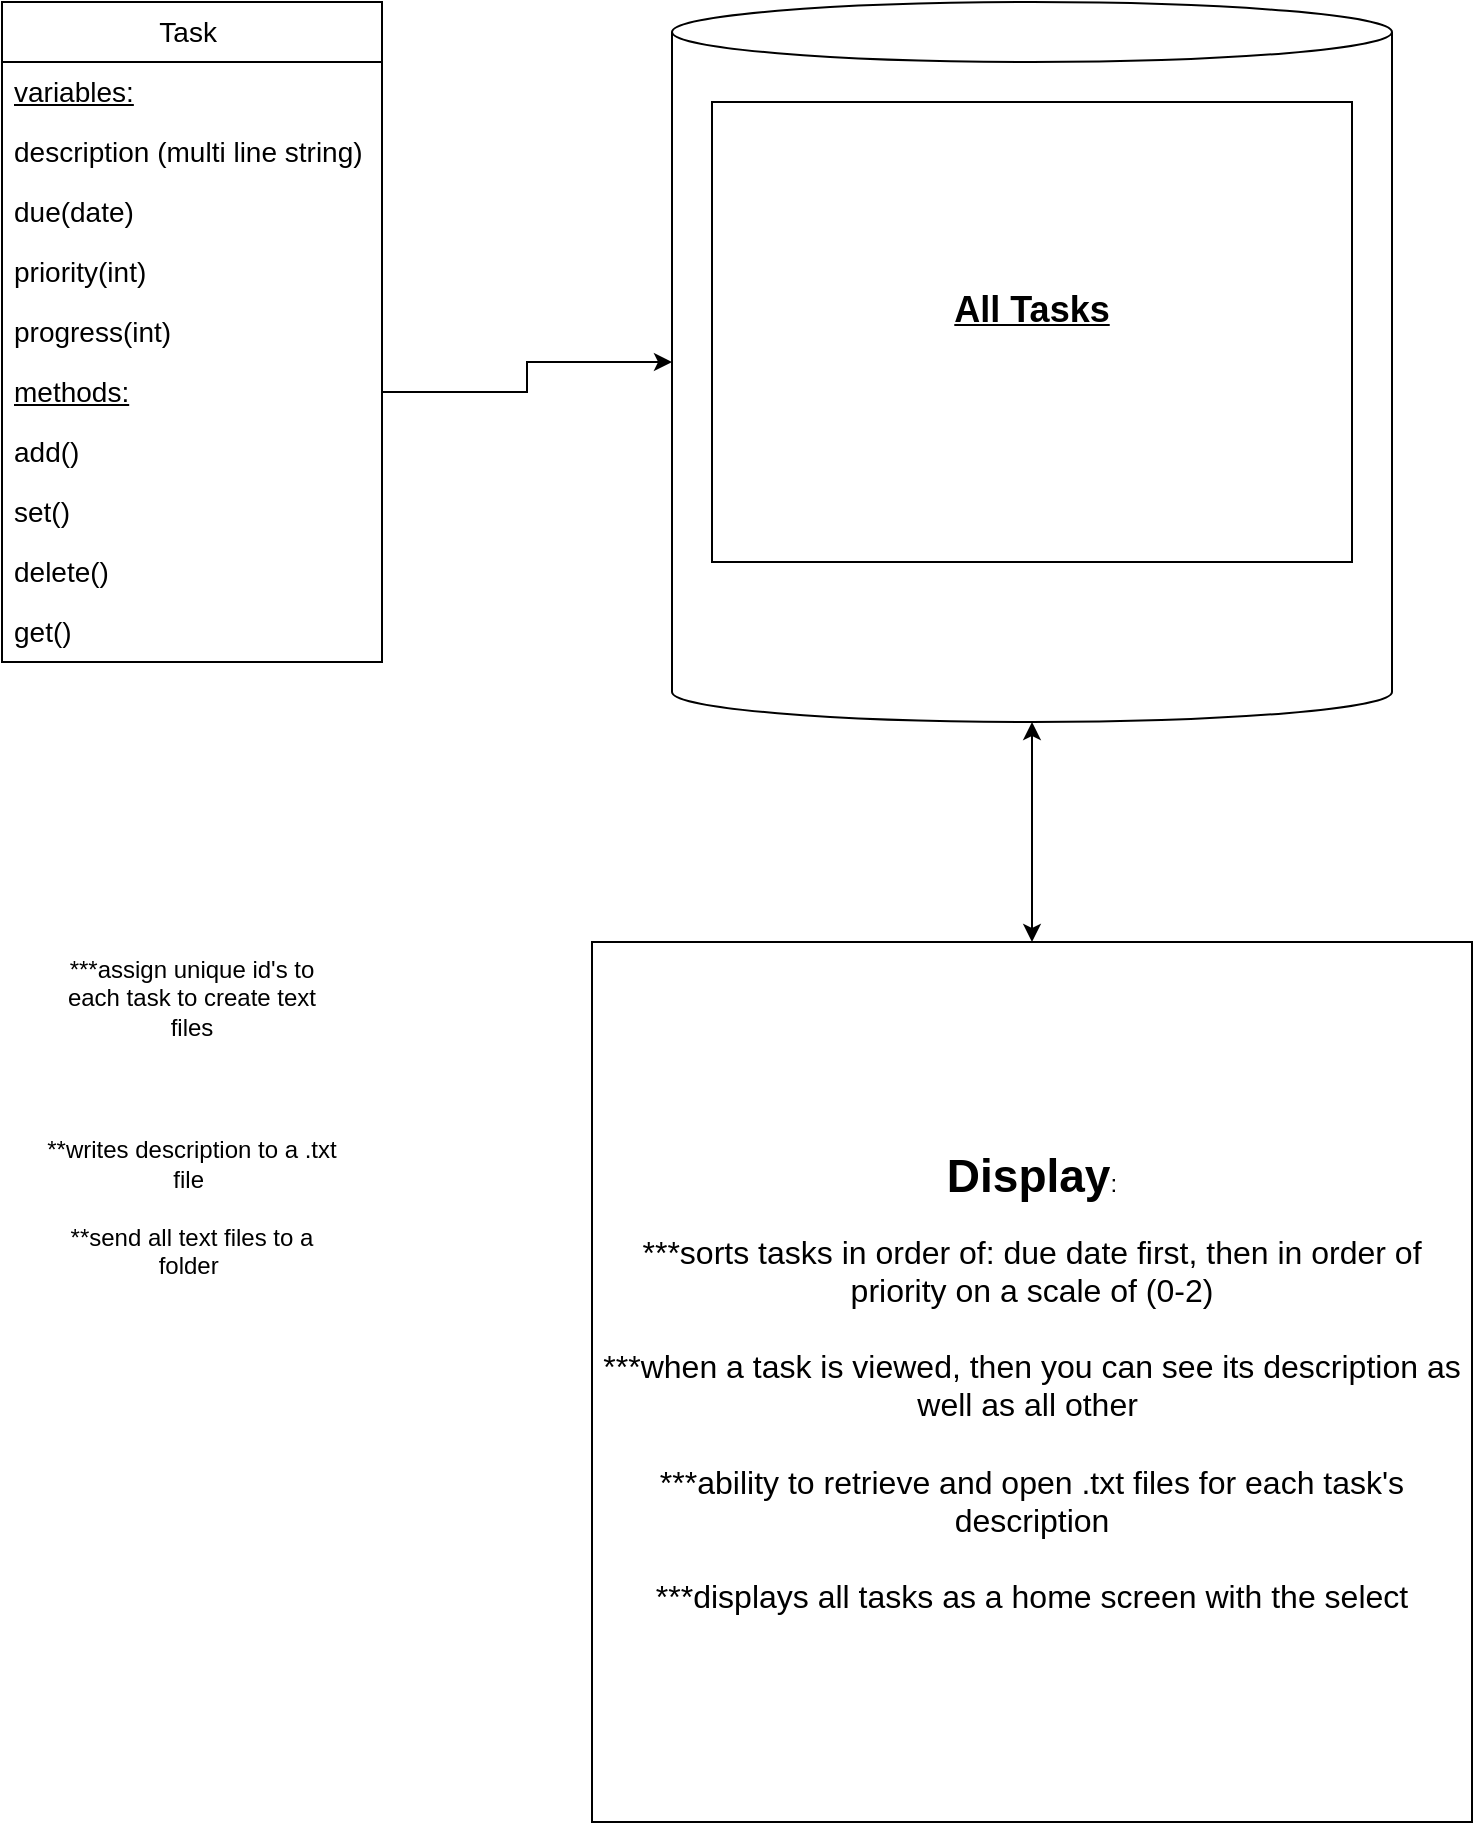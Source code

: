 <mxfile version="21.0.6" type="github">
  <diagram id="7bwQp1ZC_OXJenUZEJ0d" name="Page-1">
    <mxGraphModel dx="246" dy="957" grid="1" gridSize="10" guides="1" tooltips="1" connect="1" arrows="1" fold="1" page="1" pageScale="1" pageWidth="850" pageHeight="1100" math="0" shadow="0">
      <root>
        <mxCell id="0" />
        <mxCell id="1" parent="0" />
        <mxCell id="UlOduIGSodu-XRL859O8-43" value="" style="shape=cylinder3;whiteSpace=wrap;html=1;boundedLbl=1;backgroundOutline=1;size=15;" parent="1" vertex="1">
          <mxGeometry x="1245" y="40" width="360" height="360" as="geometry" />
        </mxCell>
        <mxCell id="UlOduIGSodu-XRL859O8-9" value="Task&amp;nbsp;" style="swimlane;fontStyle=0;childLayout=stackLayout;horizontal=1;startSize=30;horizontalStack=0;resizeParent=1;resizeParentMax=0;resizeLast=0;collapsible=1;marginBottom=0;whiteSpace=wrap;html=1;fontSize=14;" parent="1" vertex="1">
          <mxGeometry x="910" y="40" width="190" height="330" as="geometry" />
        </mxCell>
        <mxCell id="UlOduIGSodu-XRL859O8-10" value="&lt;u style=&quot;font-size: 14px;&quot;&gt;&lt;font style=&quot;font-size: 14px;&quot;&gt;variables:&lt;/font&gt;&lt;/u&gt;" style="text;strokeColor=none;fillColor=none;align=left;verticalAlign=middle;spacingLeft=4;spacingRight=4;overflow=hidden;points=[[0,0.5],[1,0.5]];portConstraint=eastwest;rotatable=0;whiteSpace=wrap;html=1;fontSize=14;" parent="UlOduIGSodu-XRL859O8-9" vertex="1">
          <mxGeometry y="30" width="190" height="30" as="geometry" />
        </mxCell>
        <mxCell id="UlOduIGSodu-XRL859O8-11" value="&lt;font style=&quot;font-size: 14px;&quot;&gt;description (multi line string)&lt;/font&gt;" style="text;strokeColor=none;fillColor=none;align=left;verticalAlign=middle;spacingLeft=4;spacingRight=4;overflow=hidden;points=[[0,0.5],[1,0.5]];portConstraint=eastwest;rotatable=0;whiteSpace=wrap;html=1;fontSize=14;" parent="UlOduIGSodu-XRL859O8-9" vertex="1">
          <mxGeometry y="60" width="190" height="30" as="geometry" />
        </mxCell>
        <mxCell id="UlOduIGSodu-XRL859O8-12" value="&lt;font style=&quot;font-size: 14px;&quot;&gt;due(date)&lt;/font&gt;" style="text;strokeColor=none;fillColor=none;align=left;verticalAlign=middle;spacingLeft=4;spacingRight=4;overflow=hidden;points=[[0,0.5],[1,0.5]];portConstraint=eastwest;rotatable=0;whiteSpace=wrap;html=1;fontSize=14;" parent="UlOduIGSodu-XRL859O8-9" vertex="1">
          <mxGeometry y="90" width="190" height="30" as="geometry" />
        </mxCell>
        <mxCell id="UlOduIGSodu-XRL859O8-13" value="priority(int)" style="text;strokeColor=none;fillColor=none;align=left;verticalAlign=middle;spacingLeft=4;spacingRight=4;overflow=hidden;points=[[0,0.5],[1,0.5]];portConstraint=eastwest;rotatable=0;whiteSpace=wrap;html=1;fontSize=14;" parent="UlOduIGSodu-XRL859O8-9" vertex="1">
          <mxGeometry y="120" width="190" height="30" as="geometry" />
        </mxCell>
        <mxCell id="UlOduIGSodu-XRL859O8-18" value="progress(int)" style="text;strokeColor=none;fillColor=none;align=left;verticalAlign=middle;spacingLeft=4;spacingRight=4;overflow=hidden;points=[[0,0.5],[1,0.5]];portConstraint=eastwest;rotatable=0;whiteSpace=wrap;html=1;fontSize=14;" parent="UlOduIGSodu-XRL859O8-9" vertex="1">
          <mxGeometry y="150" width="190" height="30" as="geometry" />
        </mxCell>
        <mxCell id="UlOduIGSodu-XRL859O8-19" value="&lt;u style=&quot;font-size: 14px;&quot;&gt;methods:&lt;/u&gt;" style="text;strokeColor=none;fillColor=none;align=left;verticalAlign=middle;spacingLeft=4;spacingRight=4;overflow=hidden;points=[[0,0.5],[1,0.5]];portConstraint=eastwest;rotatable=0;whiteSpace=wrap;html=1;fontSize=14;" parent="UlOduIGSodu-XRL859O8-9" vertex="1">
          <mxGeometry y="180" width="190" height="30" as="geometry" />
        </mxCell>
        <mxCell id="UlOduIGSodu-XRL859O8-22" value="add()" style="text;strokeColor=none;fillColor=none;align=left;verticalAlign=middle;spacingLeft=4;spacingRight=4;overflow=hidden;points=[[0,0.5],[1,0.5]];portConstraint=eastwest;rotatable=0;whiteSpace=wrap;html=1;fontSize=14;" parent="UlOduIGSodu-XRL859O8-9" vertex="1">
          <mxGeometry y="210" width="190" height="30" as="geometry" />
        </mxCell>
        <mxCell id="UlOduIGSodu-XRL859O8-21" value="set()" style="text;strokeColor=none;fillColor=none;align=left;verticalAlign=middle;spacingLeft=4;spacingRight=4;overflow=hidden;points=[[0,0.5],[1,0.5]];portConstraint=eastwest;rotatable=0;whiteSpace=wrap;html=1;fontSize=14;" parent="UlOduIGSodu-XRL859O8-9" vertex="1">
          <mxGeometry y="240" width="190" height="30" as="geometry" />
        </mxCell>
        <mxCell id="UlOduIGSodu-XRL859O8-20" value="delete()" style="text;strokeColor=none;fillColor=none;align=left;verticalAlign=middle;spacingLeft=4;spacingRight=4;overflow=hidden;points=[[0,0.5],[1,0.5]];portConstraint=eastwest;rotatable=0;whiteSpace=wrap;html=1;fontSize=14;" parent="UlOduIGSodu-XRL859O8-9" vertex="1">
          <mxGeometry y="270" width="190" height="30" as="geometry" />
        </mxCell>
        <mxCell id="UlOduIGSodu-XRL859O8-24" value="get()" style="text;strokeColor=none;fillColor=none;align=left;verticalAlign=middle;spacingLeft=4;spacingRight=4;overflow=hidden;points=[[0,0.5],[1,0.5]];portConstraint=eastwest;rotatable=0;whiteSpace=wrap;html=1;fontSize=14;" parent="UlOduIGSodu-XRL859O8-9" vertex="1">
          <mxGeometry y="300" width="190" height="30" as="geometry" />
        </mxCell>
        <mxCell id="UlOduIGSodu-XRL859O8-33" style="edgeStyle=orthogonalEdgeStyle;rounded=0;orthogonalLoop=1;jettySize=auto;html=1;entryX=0;entryY=0.5;entryDx=0;entryDy=0;entryPerimeter=0;" parent="1" source="UlOduIGSodu-XRL859O8-19" target="UlOduIGSodu-XRL859O8-43" edge="1">
          <mxGeometry relative="1" as="geometry" />
        </mxCell>
        <mxCell id="UlOduIGSodu-XRL859O8-27" value="&lt;b&gt;&lt;font style=&quot;font-size: 18px;&quot;&gt;&lt;u&gt;All Tasks&lt;br&gt;&lt;br&gt;&lt;/u&gt;&lt;/font&gt;&lt;/b&gt;" style="html=1;whiteSpace=wrap;" parent="1" vertex="1">
          <mxGeometry x="1265" y="90" width="320" height="230" as="geometry" />
        </mxCell>
        <mxCell id="pVy_YilpjfzHFeGio6pl-2" value="***assign unique id&#39;s to each task to create text files" style="text;html=1;strokeColor=none;fillColor=none;align=center;verticalAlign=middle;whiteSpace=wrap;rounded=0;" vertex="1" parent="1">
          <mxGeometry x="930" y="500" width="150" height="75" as="geometry" />
        </mxCell>
        <mxCell id="pVy_YilpjfzHFeGio6pl-3" value="" style="endArrow=classic;startArrow=classic;html=1;rounded=0;exitX=0.5;exitY=1;exitDx=0;exitDy=0;exitPerimeter=0;" edge="1" parent="1" source="UlOduIGSodu-XRL859O8-43">
          <mxGeometry width="50" height="50" relative="1" as="geometry">
            <mxPoint x="1320" y="360" as="sourcePoint" />
            <mxPoint x="1425" y="510" as="targetPoint" />
            <Array as="points" />
          </mxGeometry>
        </mxCell>
        <mxCell id="pVy_YilpjfzHFeGio6pl-4" value="&lt;font style=&quot;font-size: 23px;&quot;&gt;&lt;b&gt;Display&lt;/b&gt;&lt;/font&gt;:&lt;br&gt;&lt;br&gt;&lt;font style=&quot;font-size: 16px;&quot;&gt;&lt;font style=&quot;border-color: var(--border-color); font-size: 16px;&quot;&gt;***sorts tasks in order of: due date first, then in order of priority on a scale of (0-2)&lt;br style=&quot;border-color: var(--border-color);&quot;&gt;&lt;br style=&quot;border-color: var(--border-color);&quot;&gt;***when a task is viewed, then you can see its description as well as all other&amp;nbsp;&lt;br style=&quot;border-color: var(--border-color);&quot;&gt;&lt;br style=&quot;border-color: var(--border-color);&quot;&gt;***ability to retrieve and open .txt files for each task&#39;s description&lt;br style=&quot;border-color: var(--border-color);&quot;&gt;&lt;/font&gt;&lt;br style=&quot;border-color: var(--border-color);&quot;&gt;***displays all tasks as a home screen with the select&lt;/font&gt;" style="whiteSpace=wrap;html=1;aspect=fixed;align=center;" vertex="1" parent="1">
          <mxGeometry x="1205" y="510" width="440" height="440" as="geometry" />
        </mxCell>
        <mxCell id="pVy_YilpjfzHFeGio6pl-5" value="**writes description to a .txt file&amp;nbsp;&lt;br&gt;&lt;br&gt;**send all text files to a folder&amp;nbsp;&lt;br&gt;&lt;br&gt;" style="text;html=1;strokeColor=none;fillColor=none;align=center;verticalAlign=middle;whiteSpace=wrap;rounded=0;" vertex="1" parent="1">
          <mxGeometry x="930" y="630" width="150" height="40" as="geometry" />
        </mxCell>
      </root>
    </mxGraphModel>
  </diagram>
</mxfile>
